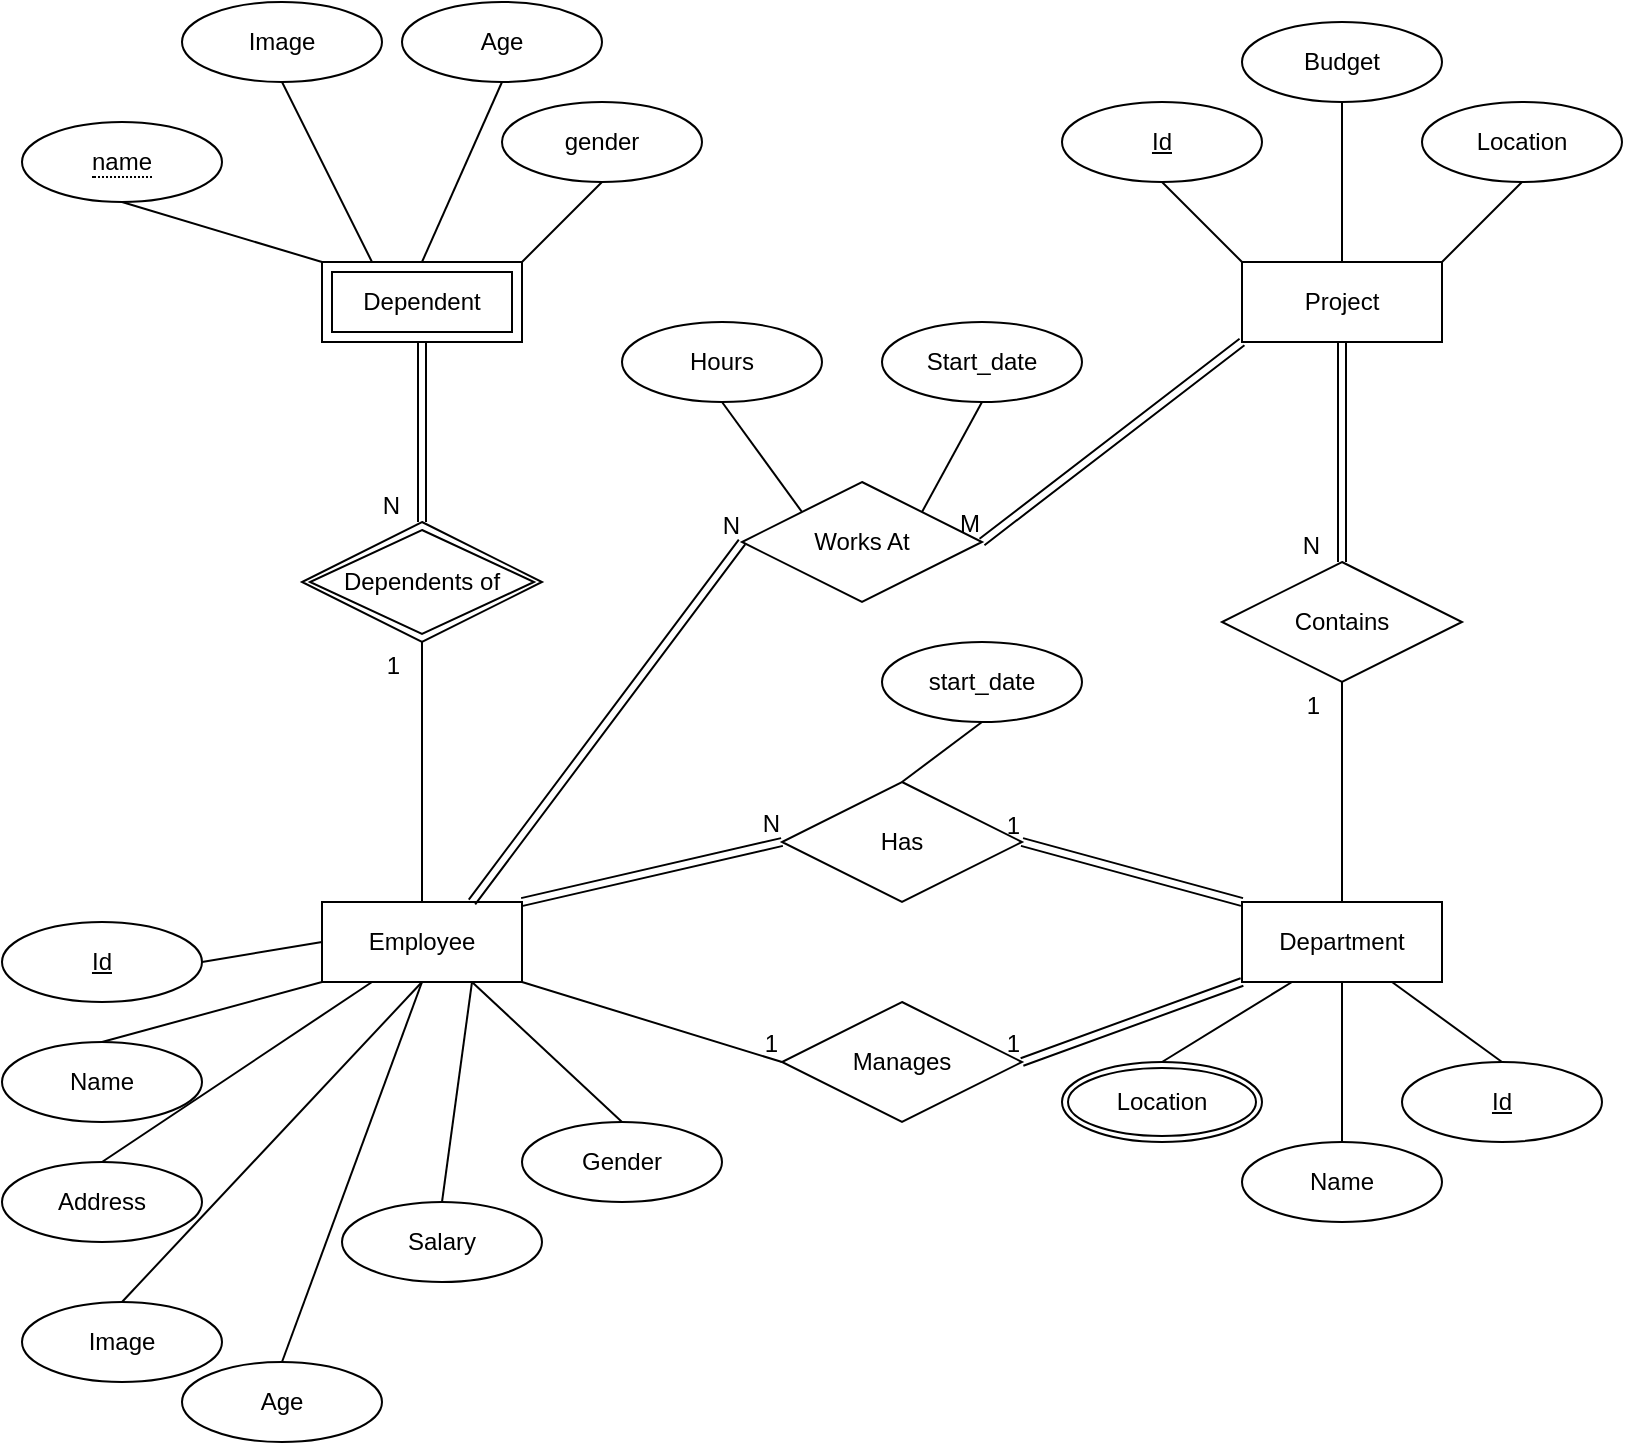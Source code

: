 <mxfile version="24.7.8">
  <diagram name="Page-1" id="Pju8UQ-KlAsF9M3VVrW7">
    <mxGraphModel dx="1290" dy="669" grid="1" gridSize="10" guides="1" tooltips="1" connect="1" arrows="1" fold="1" page="1" pageScale="1" pageWidth="850" pageHeight="1100" math="0" shadow="0">
      <root>
        <mxCell id="0" />
        <mxCell id="1" parent="0" />
        <mxCell id="HplcNZaDJiD9YSO-pqrg-2" value="Dependent" style="shape=ext;margin=3;double=1;whiteSpace=wrap;html=1;align=center;" parent="1" vertex="1">
          <mxGeometry x="160" y="200" width="100" height="40" as="geometry" />
        </mxCell>
        <mxCell id="HplcNZaDJiD9YSO-pqrg-3" value="Project" style="whiteSpace=wrap;html=1;align=center;" parent="1" vertex="1">
          <mxGeometry x="620" y="200" width="100" height="40" as="geometry" />
        </mxCell>
        <mxCell id="HplcNZaDJiD9YSO-pqrg-4" value="Department" style="whiteSpace=wrap;html=1;align=center;" parent="1" vertex="1">
          <mxGeometry x="620" y="520" width="100" height="40" as="geometry" />
        </mxCell>
        <mxCell id="HplcNZaDJiD9YSO-pqrg-5" value="Employee" style="whiteSpace=wrap;html=1;align=center;" parent="1" vertex="1">
          <mxGeometry x="160" y="520" width="100" height="40" as="geometry" />
        </mxCell>
        <mxCell id="HplcNZaDJiD9YSO-pqrg-8" value="&lt;span style=&quot;border-bottom: 1px dotted&quot;&gt;name&lt;/span&gt;" style="ellipse;whiteSpace=wrap;html=1;align=center;" parent="1" vertex="1">
          <mxGeometry x="10" y="130" width="100" height="40" as="geometry" />
        </mxCell>
        <mxCell id="HplcNZaDJiD9YSO-pqrg-9" value="Id" style="ellipse;whiteSpace=wrap;html=1;align=center;fontStyle=4;" parent="1" vertex="1">
          <mxGeometry x="700" y="600" width="100" height="40" as="geometry" />
        </mxCell>
        <mxCell id="HplcNZaDJiD9YSO-pqrg-12" value="Id" style="ellipse;whiteSpace=wrap;html=1;align=center;fontStyle=4;" parent="1" vertex="1">
          <mxGeometry y="530" width="100" height="40" as="geometry" />
        </mxCell>
        <mxCell id="HplcNZaDJiD9YSO-pqrg-13" value="Id" style="ellipse;whiteSpace=wrap;html=1;align=center;fontStyle=4;" parent="1" vertex="1">
          <mxGeometry x="530" y="120" width="100" height="40" as="geometry" />
        </mxCell>
        <mxCell id="HplcNZaDJiD9YSO-pqrg-15" value="Location" style="ellipse;whiteSpace=wrap;html=1;align=center;" parent="1" vertex="1">
          <mxGeometry x="710" y="120" width="100" height="40" as="geometry" />
        </mxCell>
        <mxCell id="HplcNZaDJiD9YSO-pqrg-16" value="Budget" style="ellipse;whiteSpace=wrap;html=1;align=center;" parent="1" vertex="1">
          <mxGeometry x="620" y="80" width="100" height="40" as="geometry" />
        </mxCell>
        <mxCell id="HplcNZaDJiD9YSO-pqrg-17" value="Start_date" style="ellipse;whiteSpace=wrap;html=1;align=center;" parent="1" vertex="1">
          <mxGeometry x="440" y="230" width="100" height="40" as="geometry" />
        </mxCell>
        <mxCell id="HplcNZaDJiD9YSO-pqrg-18" value="start_date" style="ellipse;whiteSpace=wrap;html=1;align=center;" parent="1" vertex="1">
          <mxGeometry x="440" y="390" width="100" height="40" as="geometry" />
        </mxCell>
        <mxCell id="HplcNZaDJiD9YSO-pqrg-20" value="gender" style="ellipse;whiteSpace=wrap;html=1;align=center;" parent="1" vertex="1">
          <mxGeometry x="250" y="120" width="100" height="40" as="geometry" />
        </mxCell>
        <mxCell id="HplcNZaDJiD9YSO-pqrg-21" value="Age" style="ellipse;whiteSpace=wrap;html=1;align=center;" parent="1" vertex="1">
          <mxGeometry x="200" y="70" width="100" height="40" as="geometry" />
        </mxCell>
        <mxCell id="HplcNZaDJiD9YSO-pqrg-22" value="Age" style="ellipse;whiteSpace=wrap;html=1;align=center;" parent="1" vertex="1">
          <mxGeometry x="90" y="750" width="100" height="40" as="geometry" />
        </mxCell>
        <mxCell id="HplcNZaDJiD9YSO-pqrg-23" value="Gender" style="ellipse;whiteSpace=wrap;html=1;align=center;" parent="1" vertex="1">
          <mxGeometry x="260" y="630" width="100" height="40" as="geometry" />
        </mxCell>
        <mxCell id="HplcNZaDJiD9YSO-pqrg-24" value="Salary" style="ellipse;whiteSpace=wrap;html=1;align=center;" parent="1" vertex="1">
          <mxGeometry x="170" y="670" width="100" height="40" as="geometry" />
        </mxCell>
        <mxCell id="HplcNZaDJiD9YSO-pqrg-25" value="Address" style="ellipse;whiteSpace=wrap;html=1;align=center;" parent="1" vertex="1">
          <mxGeometry y="650" width="100" height="40" as="geometry" />
        </mxCell>
        <mxCell id="HplcNZaDJiD9YSO-pqrg-26" value="Name" style="ellipse;whiteSpace=wrap;html=1;align=center;" parent="1" vertex="1">
          <mxGeometry y="590" width="100" height="40" as="geometry" />
        </mxCell>
        <mxCell id="HplcNZaDJiD9YSO-pqrg-36" value="" style="endArrow=none;html=1;rounded=0;exitX=0.5;exitY=0;exitDx=0;exitDy=0;entryX=0.25;entryY=1;entryDx=0;entryDy=0;" parent="1" source="HplcNZaDJiD9YSO-pqrg-50" target="HplcNZaDJiD9YSO-pqrg-4" edge="1">
          <mxGeometry relative="1" as="geometry">
            <mxPoint x="440" y="730" as="sourcePoint" />
            <mxPoint x="600" y="730" as="targetPoint" />
          </mxGeometry>
        </mxCell>
        <mxCell id="HplcNZaDJiD9YSO-pqrg-37" value="" style="endArrow=none;html=1;rounded=0;entryX=0.5;entryY=0;entryDx=0;entryDy=0;exitX=0.5;exitY=1;exitDx=0;exitDy=0;" parent="1" source="HplcNZaDJiD9YSO-pqrg-4" target="HplcNZaDJiD9YSO-pqrg-49" edge="1">
          <mxGeometry relative="1" as="geometry">
            <mxPoint x="450" y="740" as="sourcePoint" />
            <mxPoint x="610" y="740" as="targetPoint" />
          </mxGeometry>
        </mxCell>
        <mxCell id="HplcNZaDJiD9YSO-pqrg-38" value="" style="endArrow=none;html=1;rounded=0;exitX=0.5;exitY=0;exitDx=0;exitDy=0;entryX=0.75;entryY=1;entryDx=0;entryDy=0;" parent="1" source="HplcNZaDJiD9YSO-pqrg-9" target="HplcNZaDJiD9YSO-pqrg-4" edge="1">
          <mxGeometry relative="1" as="geometry">
            <mxPoint x="460" y="750" as="sourcePoint" />
            <mxPoint x="620" y="750" as="targetPoint" />
          </mxGeometry>
        </mxCell>
        <mxCell id="HplcNZaDJiD9YSO-pqrg-39" value="" style="endArrow=none;html=1;rounded=0;exitX=0.5;exitY=1;exitDx=0;exitDy=0;entryX=0;entryY=0;entryDx=0;entryDy=0;" parent="1" source="HplcNZaDJiD9YSO-pqrg-8" target="HplcNZaDJiD9YSO-pqrg-2" edge="1">
          <mxGeometry relative="1" as="geometry">
            <mxPoint x="470" y="400" as="sourcePoint" />
            <mxPoint x="630" y="400" as="targetPoint" />
          </mxGeometry>
        </mxCell>
        <mxCell id="HplcNZaDJiD9YSO-pqrg-40" value="" style="endArrow=none;html=1;rounded=0;exitX=0.5;exitY=0;exitDx=0;exitDy=0;entryX=0.75;entryY=1;entryDx=0;entryDy=0;" parent="1" source="HplcNZaDJiD9YSO-pqrg-23" target="HplcNZaDJiD9YSO-pqrg-5" edge="1">
          <mxGeometry relative="1" as="geometry">
            <mxPoint x="480" y="770" as="sourcePoint" />
            <mxPoint x="640" y="770" as="targetPoint" />
          </mxGeometry>
        </mxCell>
        <mxCell id="HplcNZaDJiD9YSO-pqrg-41" value="" style="endArrow=none;html=1;rounded=0;exitX=0.5;exitY=1;exitDx=0;exitDy=0;entryX=1;entryY=0;entryDx=0;entryDy=0;" parent="1" source="HplcNZaDJiD9YSO-pqrg-20" target="HplcNZaDJiD9YSO-pqrg-2" edge="1">
          <mxGeometry relative="1" as="geometry">
            <mxPoint x="490" y="420" as="sourcePoint" />
            <mxPoint x="650" y="420" as="targetPoint" />
          </mxGeometry>
        </mxCell>
        <mxCell id="HplcNZaDJiD9YSO-pqrg-42" value="" style="endArrow=none;html=1;rounded=0;entryX=0.5;entryY=1;entryDx=0;entryDy=0;exitX=1;exitY=0;exitDx=0;exitDy=0;" parent="1" source="HplcNZaDJiD9YSO-pqrg-3" target="HplcNZaDJiD9YSO-pqrg-15" edge="1">
          <mxGeometry relative="1" as="geometry">
            <mxPoint x="500" y="430" as="sourcePoint" />
            <mxPoint x="660" y="430" as="targetPoint" />
          </mxGeometry>
        </mxCell>
        <mxCell id="HplcNZaDJiD9YSO-pqrg-43" value="" style="endArrow=none;html=1;rounded=0;exitX=0.5;exitY=1;exitDx=0;exitDy=0;entryX=1;entryY=0;entryDx=0;entryDy=0;" parent="1" source="HplcNZaDJiD9YSO-pqrg-17" target="HplcNZaDJiD9YSO-pqrg-68" edge="1">
          <mxGeometry relative="1" as="geometry">
            <mxPoint x="510" y="440" as="sourcePoint" />
            <mxPoint x="440" y="315" as="targetPoint" />
          </mxGeometry>
        </mxCell>
        <mxCell id="HplcNZaDJiD9YSO-pqrg-44" value="" style="endArrow=none;html=1;rounded=0;exitX=0.5;exitY=0;exitDx=0;exitDy=0;entryX=0.75;entryY=1;entryDx=0;entryDy=0;" parent="1" source="HplcNZaDJiD9YSO-pqrg-24" target="HplcNZaDJiD9YSO-pqrg-5" edge="1">
          <mxGeometry relative="1" as="geometry">
            <mxPoint x="520" y="810" as="sourcePoint" />
            <mxPoint x="680" y="810" as="targetPoint" />
          </mxGeometry>
        </mxCell>
        <mxCell id="HplcNZaDJiD9YSO-pqrg-45" value="" style="endArrow=none;html=1;rounded=0;exitX=0.5;exitY=0;exitDx=0;exitDy=0;entryX=0.5;entryY=1;entryDx=0;entryDy=0;" parent="1" source="HplcNZaDJiD9YSO-pqrg-22" target="HplcNZaDJiD9YSO-pqrg-5" edge="1">
          <mxGeometry relative="1" as="geometry">
            <mxPoint x="530" y="820" as="sourcePoint" />
            <mxPoint x="690" y="820" as="targetPoint" />
          </mxGeometry>
        </mxCell>
        <mxCell id="HplcNZaDJiD9YSO-pqrg-46" value="" style="endArrow=none;html=1;rounded=0;exitX=0.5;exitY=0;exitDx=0;exitDy=0;entryX=0;entryY=1;entryDx=0;entryDy=0;" parent="1" source="HplcNZaDJiD9YSO-pqrg-26" target="HplcNZaDJiD9YSO-pqrg-5" edge="1">
          <mxGeometry relative="1" as="geometry">
            <mxPoint x="540" y="830" as="sourcePoint" />
            <mxPoint x="700" y="830" as="targetPoint" />
          </mxGeometry>
        </mxCell>
        <mxCell id="HplcNZaDJiD9YSO-pqrg-47" value="" style="endArrow=none;html=1;rounded=0;exitX=0.5;exitY=0;exitDx=0;exitDy=0;entryX=0.25;entryY=1;entryDx=0;entryDy=0;" parent="1" source="HplcNZaDJiD9YSO-pqrg-25" target="HplcNZaDJiD9YSO-pqrg-5" edge="1">
          <mxGeometry relative="1" as="geometry">
            <mxPoint x="550" y="840" as="sourcePoint" />
            <mxPoint x="710" y="840" as="targetPoint" />
          </mxGeometry>
        </mxCell>
        <mxCell id="HplcNZaDJiD9YSO-pqrg-48" value="" style="endArrow=none;html=1;rounded=0;exitX=1;exitY=0.5;exitDx=0;exitDy=0;entryX=0;entryY=0.5;entryDx=0;entryDy=0;" parent="1" source="HplcNZaDJiD9YSO-pqrg-12" target="HplcNZaDJiD9YSO-pqrg-5" edge="1">
          <mxGeometry relative="1" as="geometry">
            <mxPoint x="560" y="850" as="sourcePoint" />
            <mxPoint x="720" y="850" as="targetPoint" />
          </mxGeometry>
        </mxCell>
        <mxCell id="HplcNZaDJiD9YSO-pqrg-49" value="Name" style="ellipse;whiteSpace=wrap;html=1;align=center;" parent="1" vertex="1">
          <mxGeometry x="620" y="640" width="100" height="40" as="geometry" />
        </mxCell>
        <mxCell id="HplcNZaDJiD9YSO-pqrg-50" value="Location" style="ellipse;shape=doubleEllipse;margin=3;whiteSpace=wrap;html=1;align=center;" parent="1" vertex="1">
          <mxGeometry x="530" y="600" width="100" height="40" as="geometry" />
        </mxCell>
        <mxCell id="HplcNZaDJiD9YSO-pqrg-51" value="Manages" style="shape=rhombus;perimeter=rhombusPerimeter;whiteSpace=wrap;html=1;align=center;" parent="1" vertex="1">
          <mxGeometry x="390" y="570" width="120" height="60" as="geometry" />
        </mxCell>
        <mxCell id="HplcNZaDJiD9YSO-pqrg-52" value="Has" style="shape=rhombus;perimeter=rhombusPerimeter;whiteSpace=wrap;html=1;align=center;" parent="1" vertex="1">
          <mxGeometry x="390" y="460" width="120" height="60" as="geometry" />
        </mxCell>
        <mxCell id="HplcNZaDJiD9YSO-pqrg-53" value="" style="shape=link;html=1;rounded=0;entryX=1;entryY=0.5;entryDx=0;entryDy=0;exitX=0;exitY=1;exitDx=0;exitDy=0;" parent="1" source="HplcNZaDJiD9YSO-pqrg-4" target="HplcNZaDJiD9YSO-pqrg-51" edge="1">
          <mxGeometry relative="1" as="geometry">
            <mxPoint x="340" y="550" as="sourcePoint" />
            <mxPoint x="500" y="550" as="targetPoint" />
          </mxGeometry>
        </mxCell>
        <mxCell id="HplcNZaDJiD9YSO-pqrg-54" value="1" style="resizable=0;html=1;whiteSpace=wrap;align=right;verticalAlign=bottom;" parent="HplcNZaDJiD9YSO-pqrg-53" connectable="0" vertex="1">
          <mxGeometry x="1" relative="1" as="geometry" />
        </mxCell>
        <mxCell id="HplcNZaDJiD9YSO-pqrg-55" value="" style="endArrow=none;html=1;rounded=0;exitX=1;exitY=1;exitDx=0;exitDy=0;entryX=0;entryY=0.5;entryDx=0;entryDy=0;" parent="1" source="HplcNZaDJiD9YSO-pqrg-5" target="HplcNZaDJiD9YSO-pqrg-51" edge="1">
          <mxGeometry relative="1" as="geometry">
            <mxPoint x="340" y="550" as="sourcePoint" />
            <mxPoint x="500" y="550" as="targetPoint" />
          </mxGeometry>
        </mxCell>
        <mxCell id="HplcNZaDJiD9YSO-pqrg-56" value="1" style="resizable=0;html=1;whiteSpace=wrap;align=right;verticalAlign=bottom;" parent="HplcNZaDJiD9YSO-pqrg-55" connectable="0" vertex="1">
          <mxGeometry x="1" relative="1" as="geometry" />
        </mxCell>
        <mxCell id="HplcNZaDJiD9YSO-pqrg-57" value="" style="shape=link;html=1;rounded=0;exitX=1;exitY=0;exitDx=0;exitDy=0;entryX=0;entryY=0.5;entryDx=0;entryDy=0;" parent="1" source="HplcNZaDJiD9YSO-pqrg-5" target="HplcNZaDJiD9YSO-pqrg-52" edge="1">
          <mxGeometry relative="1" as="geometry">
            <mxPoint x="340" y="550" as="sourcePoint" />
            <mxPoint x="500" y="550" as="targetPoint" />
          </mxGeometry>
        </mxCell>
        <mxCell id="HplcNZaDJiD9YSO-pqrg-58" value="N" style="resizable=0;html=1;whiteSpace=wrap;align=right;verticalAlign=bottom;" parent="HplcNZaDJiD9YSO-pqrg-57" connectable="0" vertex="1">
          <mxGeometry x="1" relative="1" as="geometry" />
        </mxCell>
        <mxCell id="HplcNZaDJiD9YSO-pqrg-59" value="" style="shape=link;html=1;rounded=0;entryX=1;entryY=0.5;entryDx=0;entryDy=0;exitX=0;exitY=0;exitDx=0;exitDy=0;" parent="1" source="HplcNZaDJiD9YSO-pqrg-4" target="HplcNZaDJiD9YSO-pqrg-52" edge="1">
          <mxGeometry relative="1" as="geometry">
            <mxPoint x="340" y="550" as="sourcePoint" />
            <mxPoint x="500" y="550" as="targetPoint" />
          </mxGeometry>
        </mxCell>
        <mxCell id="HplcNZaDJiD9YSO-pqrg-60" value="1" style="resizable=0;html=1;whiteSpace=wrap;align=right;verticalAlign=bottom;" parent="HplcNZaDJiD9YSO-pqrg-59" connectable="0" vertex="1">
          <mxGeometry x="1" relative="1" as="geometry" />
        </mxCell>
        <mxCell id="HplcNZaDJiD9YSO-pqrg-61" value="" style="endArrow=none;html=1;rounded=0;exitX=0.5;exitY=1;exitDx=0;exitDy=0;entryX=0.5;entryY=0;entryDx=0;entryDy=0;" parent="1" source="HplcNZaDJiD9YSO-pqrg-21" target="HplcNZaDJiD9YSO-pqrg-2" edge="1">
          <mxGeometry relative="1" as="geometry">
            <mxPoint x="480" y="410" as="sourcePoint" />
            <mxPoint x="640" y="410" as="targetPoint" />
          </mxGeometry>
        </mxCell>
        <mxCell id="HplcNZaDJiD9YSO-pqrg-62" value="" style="endArrow=none;html=1;rounded=0;entryX=0.5;entryY=1;entryDx=0;entryDy=0;exitX=0;exitY=0;exitDx=0;exitDy=0;" parent="1" source="HplcNZaDJiD9YSO-pqrg-3" target="HplcNZaDJiD9YSO-pqrg-13" edge="1">
          <mxGeometry relative="1" as="geometry">
            <mxPoint x="500" y="430" as="sourcePoint" />
            <mxPoint x="660" y="430" as="targetPoint" />
          </mxGeometry>
        </mxCell>
        <mxCell id="HplcNZaDJiD9YSO-pqrg-63" value="" style="endArrow=none;html=1;rounded=0;exitX=0.5;exitY=1;exitDx=0;exitDy=0;entryX=0.5;entryY=0;entryDx=0;entryDy=0;" parent="1" source="HplcNZaDJiD9YSO-pqrg-18" target="HplcNZaDJiD9YSO-pqrg-52" edge="1">
          <mxGeometry relative="1" as="geometry">
            <mxPoint x="510" y="440" as="sourcePoint" />
            <mxPoint x="670" y="440" as="targetPoint" />
          </mxGeometry>
        </mxCell>
        <mxCell id="HplcNZaDJiD9YSO-pqrg-64" value="" style="endArrow=none;html=1;rounded=0;entryX=0.5;entryY=1;entryDx=0;entryDy=0;exitX=0.5;exitY=0;exitDx=0;exitDy=0;" parent="1" source="HplcNZaDJiD9YSO-pqrg-3" target="HplcNZaDJiD9YSO-pqrg-16" edge="1">
          <mxGeometry relative="1" as="geometry">
            <mxPoint x="671" y="190" as="sourcePoint" />
            <mxPoint x="680" y="450" as="targetPoint" />
          </mxGeometry>
        </mxCell>
        <mxCell id="HplcNZaDJiD9YSO-pqrg-66" value="Hours" style="ellipse;whiteSpace=wrap;html=1;align=center;" parent="1" vertex="1">
          <mxGeometry x="310" y="230" width="100" height="40" as="geometry" />
        </mxCell>
        <mxCell id="HplcNZaDJiD9YSO-pqrg-67" value="" style="endArrow=none;html=1;rounded=0;exitX=0.5;exitY=1;exitDx=0;exitDy=0;entryX=0;entryY=0;entryDx=0;entryDy=0;" parent="1" source="HplcNZaDJiD9YSO-pqrg-66" target="HplcNZaDJiD9YSO-pqrg-68" edge="1">
          <mxGeometry relative="1" as="geometry">
            <mxPoint x="520" y="450" as="sourcePoint" />
            <mxPoint x="680" y="450" as="targetPoint" />
          </mxGeometry>
        </mxCell>
        <mxCell id="HplcNZaDJiD9YSO-pqrg-68" value="Works At" style="shape=rhombus;perimeter=rhombusPerimeter;whiteSpace=wrap;html=1;align=center;" parent="1" vertex="1">
          <mxGeometry x="370" y="310" width="120" height="60" as="geometry" />
        </mxCell>
        <mxCell id="HplcNZaDJiD9YSO-pqrg-69" value="" style="shape=link;html=1;rounded=0;exitX=0.75;exitY=0;exitDx=0;exitDy=0;entryX=0;entryY=0.5;entryDx=0;entryDy=0;" parent="1" source="HplcNZaDJiD9YSO-pqrg-5" target="HplcNZaDJiD9YSO-pqrg-68" edge="1">
          <mxGeometry relative="1" as="geometry">
            <mxPoint x="340" y="370" as="sourcePoint" />
            <mxPoint x="500" y="370" as="targetPoint" />
          </mxGeometry>
        </mxCell>
        <mxCell id="HplcNZaDJiD9YSO-pqrg-70" value="N" style="resizable=0;html=1;whiteSpace=wrap;align=right;verticalAlign=bottom;" parent="HplcNZaDJiD9YSO-pqrg-69" connectable="0" vertex="1">
          <mxGeometry x="1" relative="1" as="geometry" />
        </mxCell>
        <mxCell id="HplcNZaDJiD9YSO-pqrg-71" value="" style="shape=link;html=1;rounded=0;entryX=1;entryY=0.5;entryDx=0;entryDy=0;exitX=0;exitY=1;exitDx=0;exitDy=0;" parent="1" source="HplcNZaDJiD9YSO-pqrg-3" target="HplcNZaDJiD9YSO-pqrg-68" edge="1">
          <mxGeometry relative="1" as="geometry">
            <mxPoint x="340" y="370" as="sourcePoint" />
            <mxPoint x="500" y="370" as="targetPoint" />
          </mxGeometry>
        </mxCell>
        <mxCell id="HplcNZaDJiD9YSO-pqrg-72" value="M" style="resizable=0;html=1;whiteSpace=wrap;align=right;verticalAlign=bottom;" parent="HplcNZaDJiD9YSO-pqrg-71" connectable="0" vertex="1">
          <mxGeometry x="1" relative="1" as="geometry" />
        </mxCell>
        <mxCell id="HplcNZaDJiD9YSO-pqrg-73" value="Dependents of" style="shape=rhombus;double=1;perimeter=rhombusPerimeter;whiteSpace=wrap;html=1;align=center;" parent="1" vertex="1">
          <mxGeometry x="150" y="330" width="120" height="60" as="geometry" />
        </mxCell>
        <mxCell id="HplcNZaDJiD9YSO-pqrg-74" value="" style="endArrow=none;html=1;rounded=0;exitX=0.5;exitY=0;exitDx=0;exitDy=0;entryX=0.5;entryY=1;entryDx=0;entryDy=0;" parent="1" source="HplcNZaDJiD9YSO-pqrg-5" target="HplcNZaDJiD9YSO-pqrg-73" edge="1">
          <mxGeometry relative="1" as="geometry">
            <mxPoint x="340" y="370" as="sourcePoint" />
            <mxPoint x="500" y="370" as="targetPoint" />
          </mxGeometry>
        </mxCell>
        <mxCell id="HplcNZaDJiD9YSO-pqrg-75" value="1" style="resizable=0;html=1;whiteSpace=wrap;align=right;verticalAlign=bottom;" parent="HplcNZaDJiD9YSO-pqrg-74" connectable="0" vertex="1">
          <mxGeometry x="1" relative="1" as="geometry">
            <mxPoint x="-10" y="20" as="offset" />
          </mxGeometry>
        </mxCell>
        <mxCell id="HplcNZaDJiD9YSO-pqrg-76" value="" style="shape=link;html=1;rounded=0;exitX=0.5;exitY=1;exitDx=0;exitDy=0;entryX=0.5;entryY=0;entryDx=0;entryDy=0;" parent="1" source="HplcNZaDJiD9YSO-pqrg-2" target="HplcNZaDJiD9YSO-pqrg-73" edge="1">
          <mxGeometry relative="1" as="geometry">
            <mxPoint x="340" y="370" as="sourcePoint" />
            <mxPoint x="500" y="370" as="targetPoint" />
          </mxGeometry>
        </mxCell>
        <mxCell id="HplcNZaDJiD9YSO-pqrg-77" value="N" style="resizable=0;html=1;whiteSpace=wrap;align=right;verticalAlign=bottom;" parent="HplcNZaDJiD9YSO-pqrg-76" connectable="0" vertex="1">
          <mxGeometry x="1" relative="1" as="geometry">
            <mxPoint x="-10" as="offset" />
          </mxGeometry>
        </mxCell>
        <mxCell id="HplcNZaDJiD9YSO-pqrg-78" value="Contains" style="shape=rhombus;perimeter=rhombusPerimeter;whiteSpace=wrap;html=1;align=center;" parent="1" vertex="1">
          <mxGeometry x="610" y="350" width="120" height="60" as="geometry" />
        </mxCell>
        <mxCell id="HplcNZaDJiD9YSO-pqrg-79" value="" style="endArrow=none;html=1;rounded=0;entryX=0.5;entryY=1;entryDx=0;entryDy=0;exitX=0.5;exitY=0;exitDx=0;exitDy=0;" parent="1" source="HplcNZaDJiD9YSO-pqrg-4" target="HplcNZaDJiD9YSO-pqrg-78" edge="1">
          <mxGeometry relative="1" as="geometry">
            <mxPoint x="340" y="370" as="sourcePoint" />
            <mxPoint x="500" y="370" as="targetPoint" />
          </mxGeometry>
        </mxCell>
        <mxCell id="HplcNZaDJiD9YSO-pqrg-80" value="1" style="resizable=0;html=1;whiteSpace=wrap;align=right;verticalAlign=bottom;" parent="HplcNZaDJiD9YSO-pqrg-79" connectable="0" vertex="1">
          <mxGeometry x="1" relative="1" as="geometry">
            <mxPoint x="-10" y="20" as="offset" />
          </mxGeometry>
        </mxCell>
        <mxCell id="HplcNZaDJiD9YSO-pqrg-81" value="" style="shape=link;html=1;rounded=0;entryX=0.5;entryY=0;entryDx=0;entryDy=0;exitX=0.5;exitY=1;exitDx=0;exitDy=0;" parent="1" source="HplcNZaDJiD9YSO-pqrg-3" target="HplcNZaDJiD9YSO-pqrg-78" edge="1">
          <mxGeometry relative="1" as="geometry">
            <mxPoint x="340" y="370" as="sourcePoint" />
            <mxPoint x="500" y="370" as="targetPoint" />
          </mxGeometry>
        </mxCell>
        <mxCell id="HplcNZaDJiD9YSO-pqrg-82" value="N" style="resizable=0;html=1;whiteSpace=wrap;align=right;verticalAlign=bottom;" parent="HplcNZaDJiD9YSO-pqrg-81" connectable="0" vertex="1">
          <mxGeometry x="1" relative="1" as="geometry">
            <mxPoint x="-10" as="offset" />
          </mxGeometry>
        </mxCell>
        <mxCell id="nhCQVgofsDcSquiEbz5l-14" value="Image" style="ellipse;whiteSpace=wrap;html=1;align=center;" vertex="1" parent="1">
          <mxGeometry x="90" y="70" width="100" height="40" as="geometry" />
        </mxCell>
        <mxCell id="nhCQVgofsDcSquiEbz5l-15" value="Image" style="ellipse;whiteSpace=wrap;html=1;align=center;" vertex="1" parent="1">
          <mxGeometry x="10" y="720" width="100" height="40" as="geometry" />
        </mxCell>
        <mxCell id="nhCQVgofsDcSquiEbz5l-17" value="" style="endArrow=none;html=1;rounded=0;exitX=0.5;exitY=1;exitDx=0;exitDy=0;entryX=0.25;entryY=0;entryDx=0;entryDy=0;" edge="1" parent="1" source="nhCQVgofsDcSquiEbz5l-14" target="HplcNZaDJiD9YSO-pqrg-2">
          <mxGeometry relative="1" as="geometry">
            <mxPoint x="340" y="150" as="sourcePoint" />
            <mxPoint x="500" y="150" as="targetPoint" />
          </mxGeometry>
        </mxCell>
        <mxCell id="nhCQVgofsDcSquiEbz5l-18" value="" style="endArrow=none;html=1;rounded=0;entryX=0.5;entryY=1;entryDx=0;entryDy=0;exitX=0.5;exitY=0;exitDx=0;exitDy=0;" edge="1" parent="1" source="nhCQVgofsDcSquiEbz5l-15" target="HplcNZaDJiD9YSO-pqrg-5">
          <mxGeometry relative="1" as="geometry">
            <mxPoint x="130" y="700" as="sourcePoint" />
            <mxPoint x="500" y="350" as="targetPoint" />
          </mxGeometry>
        </mxCell>
      </root>
    </mxGraphModel>
  </diagram>
</mxfile>
